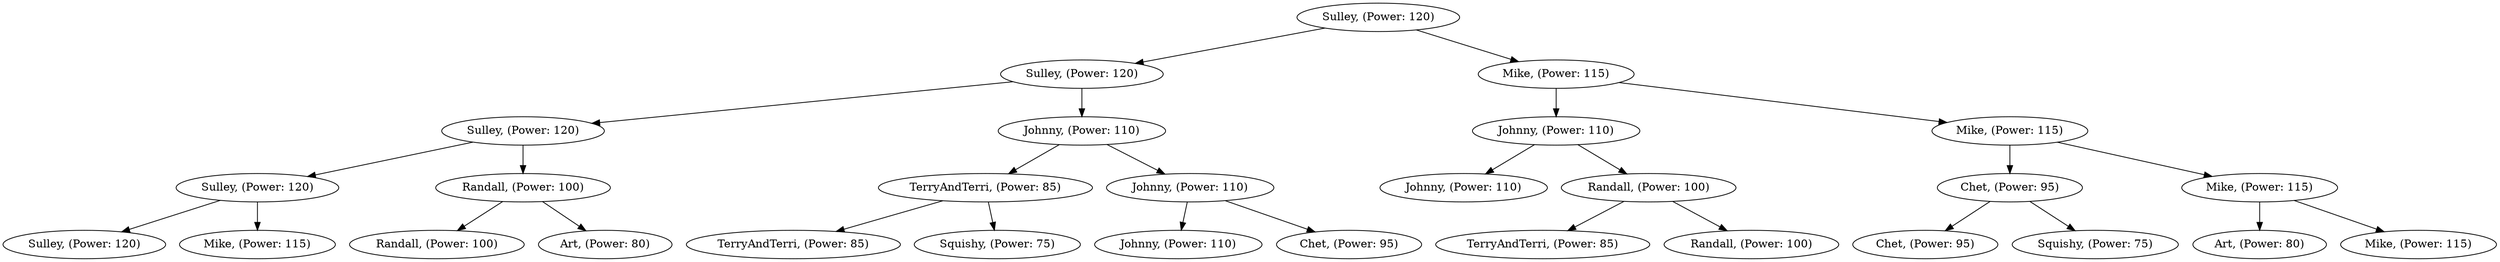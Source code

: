 digraph TournamentTree {
 node0 [label="Sulley, (Power: 120)"];
 node1 [label="Sulley, (Power: 120)"];
 node2 [label="Sulley, (Power: 120)"];
 node3 [label="Sulley, (Power: 120)"];
 node4 [label="Sulley, (Power: 120)"];
 node3 -> node4;
 node5 [label="Mike, (Power: 115)"];
 node3 -> node5;
 node2 -> node3;
 node6 [label="Randall, (Power: 100)"];
 node7 [label="Randall, (Power: 100)"];
 node6 -> node7;
 node8 [label="Art, (Power: 80)"];
 node6 -> node8;
 node2 -> node6;
 node1 -> node2;
 node9 [label="Johnny, (Power: 110)"];
 node10 [label="TerryAndTerri, (Power: 85)"];
 node11 [label="TerryAndTerri, (Power: 85)"];
 node10 -> node11;
 node12 [label="Squishy, (Power: 75)"];
 node10 -> node12;
 node9 -> node10;
 node13 [label="Johnny, (Power: 110)"];
 node14 [label="Johnny, (Power: 110)"];
 node13 -> node14;
 node15 [label="Chet, (Power: 95)"];
 node13 -> node15;
 node9 -> node13;
 node1 -> node9;
 node0 -> node1;
 node16 [label="Mike, (Power: 115)"];
 node17 [label="Johnny, (Power: 110)"];
 node18 [label="Johnny, (Power: 110)"];
 node17 -> node18;
 node19 [label="Randall, (Power: 100)"];
 node20 [label="TerryAndTerri, (Power: 85)"];
 node19 -> node20;
 node21 [label="Randall, (Power: 100)"];
 node19 -> node21;
 node17 -> node19;
 node16 -> node17;
 node22 [label="Mike, (Power: 115)"];
 node23 [label="Chet, (Power: 95)"];
 node24 [label="Chet, (Power: 95)"];
 node23 -> node24;
 node25 [label="Squishy, (Power: 75)"];
 node23 -> node25;
 node22 -> node23;
 node26 [label="Mike, (Power: 115)"];
 node27 [label="Art, (Power: 80)"];
 node26 -> node27;
 node28 [label="Mike, (Power: 115)"];
 node26 -> node28;
 node22 -> node26;
 node16 -> node22;
 node0 -> node16;
}
